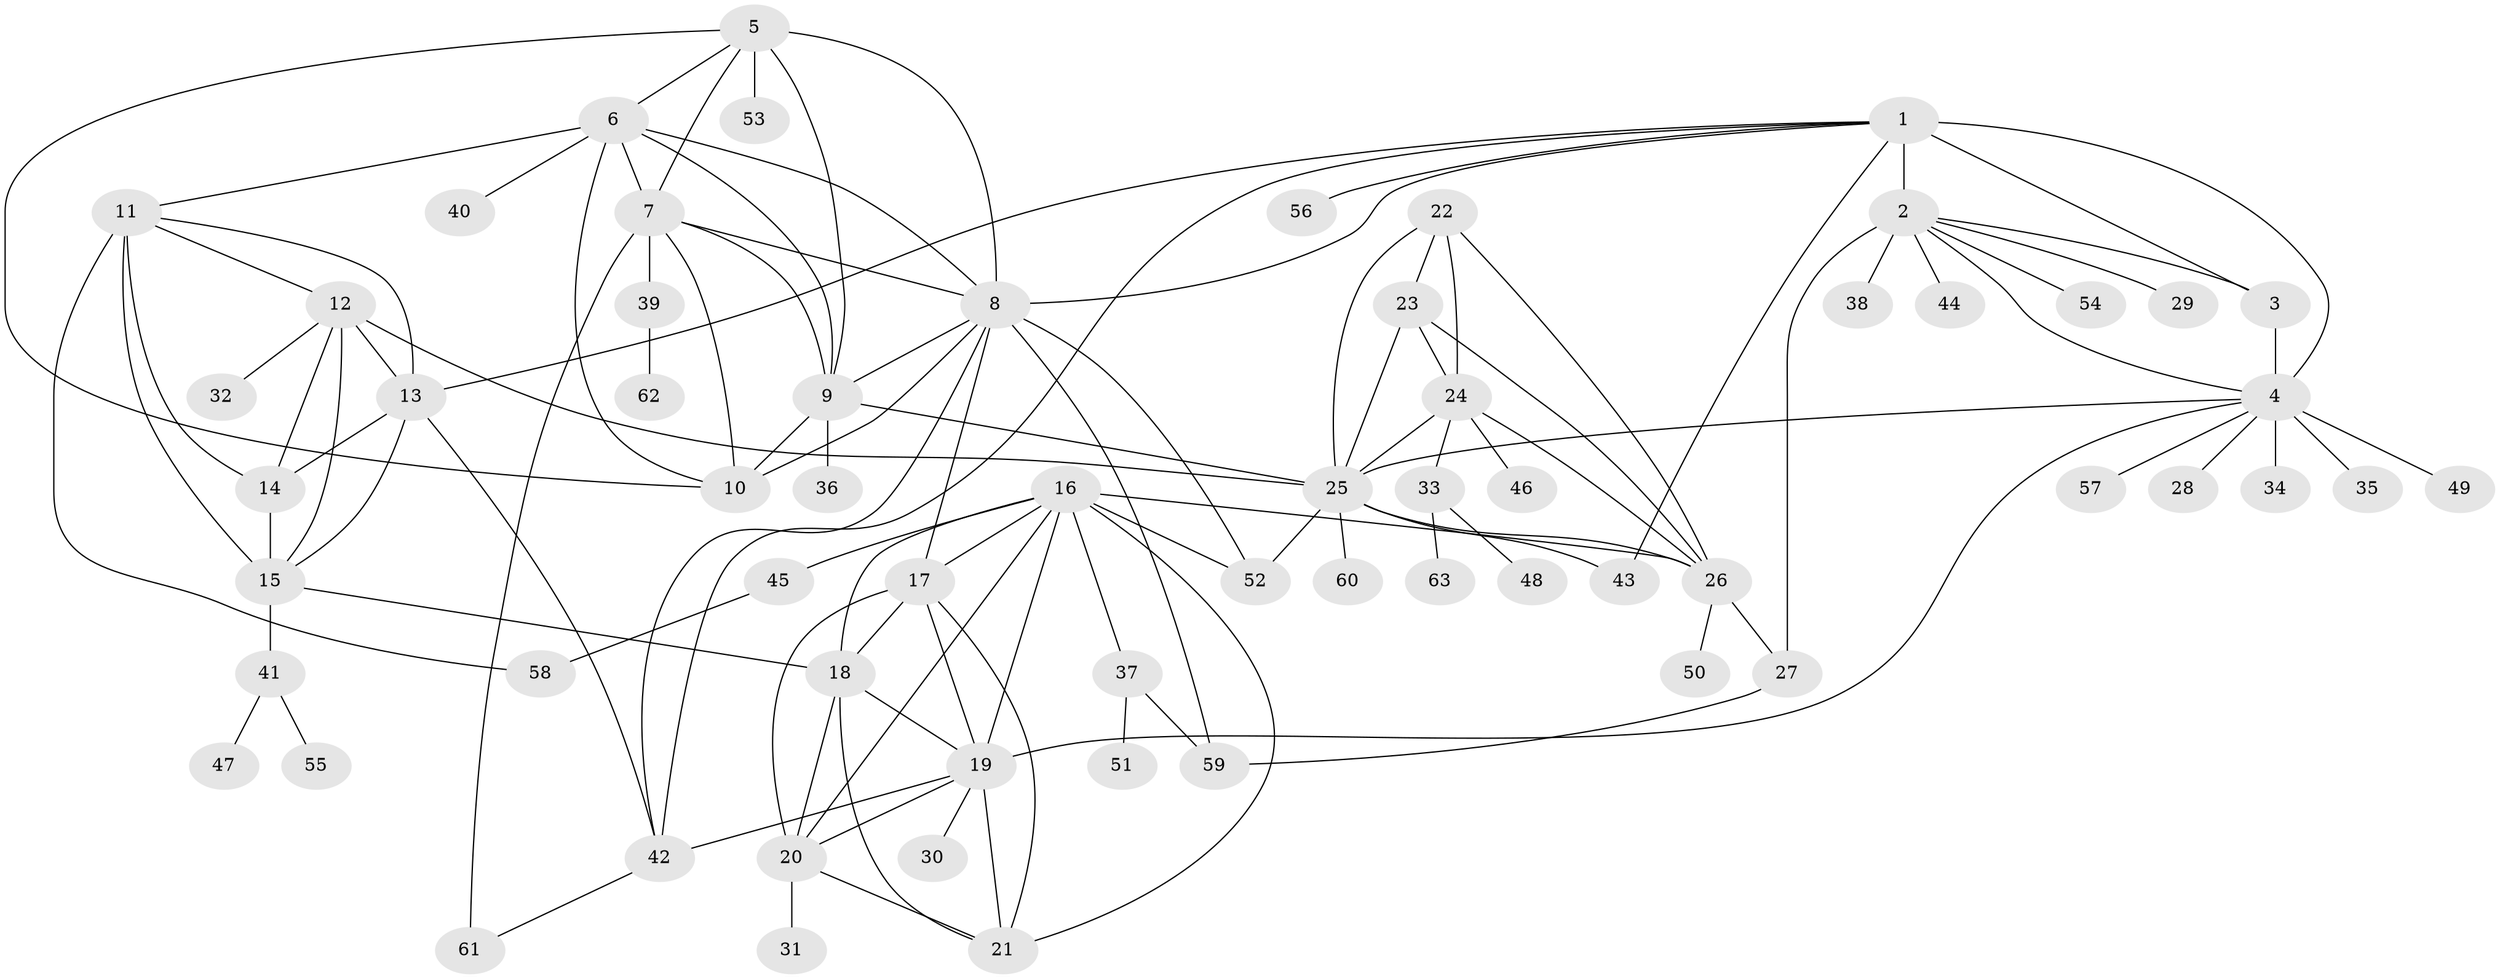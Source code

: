 // original degree distribution, {9: 0.03968253968253968, 5: 0.007936507936507936, 6: 0.06349206349206349, 16: 0.007936507936507936, 7: 0.031746031746031744, 13: 0.015873015873015872, 8: 0.03968253968253968, 10: 0.023809523809523808, 12: 0.007936507936507936, 1: 0.5396825396825397, 2: 0.15079365079365079, 4: 0.023809523809523808, 3: 0.047619047619047616}
// Generated by graph-tools (version 1.1) at 2025/37/03/09/25 02:37:33]
// undirected, 63 vertices, 114 edges
graph export_dot {
graph [start="1"]
  node [color=gray90,style=filled];
  1;
  2;
  3;
  4;
  5;
  6;
  7;
  8;
  9;
  10;
  11;
  12;
  13;
  14;
  15;
  16;
  17;
  18;
  19;
  20;
  21;
  22;
  23;
  24;
  25;
  26;
  27;
  28;
  29;
  30;
  31;
  32;
  33;
  34;
  35;
  36;
  37;
  38;
  39;
  40;
  41;
  42;
  43;
  44;
  45;
  46;
  47;
  48;
  49;
  50;
  51;
  52;
  53;
  54;
  55;
  56;
  57;
  58;
  59;
  60;
  61;
  62;
  63;
  1 -- 2 [weight=3.0];
  1 -- 3 [weight=4.0];
  1 -- 4 [weight=3.0];
  1 -- 8 [weight=1.0];
  1 -- 13 [weight=1.0];
  1 -- 42 [weight=1.0];
  1 -- 43 [weight=1.0];
  1 -- 56 [weight=1.0];
  2 -- 3 [weight=1.0];
  2 -- 4 [weight=1.0];
  2 -- 27 [weight=6.0];
  2 -- 29 [weight=1.0];
  2 -- 38 [weight=1.0];
  2 -- 44 [weight=1.0];
  2 -- 54 [weight=1.0];
  3 -- 4 [weight=1.0];
  4 -- 19 [weight=1.0];
  4 -- 25 [weight=1.0];
  4 -- 28 [weight=1.0];
  4 -- 34 [weight=1.0];
  4 -- 35 [weight=1.0];
  4 -- 49 [weight=1.0];
  4 -- 57 [weight=1.0];
  5 -- 6 [weight=1.0];
  5 -- 7 [weight=1.0];
  5 -- 8 [weight=1.0];
  5 -- 9 [weight=1.0];
  5 -- 10 [weight=1.0];
  5 -- 53 [weight=2.0];
  6 -- 7 [weight=1.0];
  6 -- 8 [weight=1.0];
  6 -- 9 [weight=1.0];
  6 -- 10 [weight=1.0];
  6 -- 11 [weight=1.0];
  6 -- 40 [weight=1.0];
  7 -- 8 [weight=1.0];
  7 -- 9 [weight=1.0];
  7 -- 10 [weight=1.0];
  7 -- 39 [weight=1.0];
  7 -- 61 [weight=2.0];
  8 -- 9 [weight=1.0];
  8 -- 10 [weight=1.0];
  8 -- 17 [weight=1.0];
  8 -- 42 [weight=1.0];
  8 -- 52 [weight=3.0];
  8 -- 59 [weight=1.0];
  9 -- 10 [weight=1.0];
  9 -- 25 [weight=1.0];
  9 -- 36 [weight=2.0];
  11 -- 12 [weight=1.0];
  11 -- 13 [weight=1.0];
  11 -- 14 [weight=1.0];
  11 -- 15 [weight=2.0];
  11 -- 58 [weight=2.0];
  12 -- 13 [weight=1.0];
  12 -- 14 [weight=1.0];
  12 -- 15 [weight=2.0];
  12 -- 25 [weight=1.0];
  12 -- 32 [weight=1.0];
  13 -- 14 [weight=1.0];
  13 -- 15 [weight=2.0];
  13 -- 42 [weight=1.0];
  14 -- 15 [weight=6.0];
  15 -- 18 [weight=1.0];
  15 -- 41 [weight=1.0];
  16 -- 17 [weight=1.0];
  16 -- 18 [weight=1.0];
  16 -- 19 [weight=1.0];
  16 -- 20 [weight=1.0];
  16 -- 21 [weight=1.0];
  16 -- 26 [weight=1.0];
  16 -- 37 [weight=1.0];
  16 -- 45 [weight=1.0];
  16 -- 52 [weight=1.0];
  17 -- 18 [weight=1.0];
  17 -- 19 [weight=1.0];
  17 -- 20 [weight=1.0];
  17 -- 21 [weight=1.0];
  18 -- 19 [weight=1.0];
  18 -- 20 [weight=1.0];
  18 -- 21 [weight=1.0];
  19 -- 20 [weight=1.0];
  19 -- 21 [weight=1.0];
  19 -- 30 [weight=1.0];
  19 -- 42 [weight=1.0];
  20 -- 21 [weight=1.0];
  20 -- 31 [weight=1.0];
  22 -- 23 [weight=1.0];
  22 -- 24 [weight=1.0];
  22 -- 25 [weight=2.0];
  22 -- 26 [weight=1.0];
  23 -- 24 [weight=1.0];
  23 -- 25 [weight=2.0];
  23 -- 26 [weight=1.0];
  24 -- 25 [weight=2.0];
  24 -- 26 [weight=1.0];
  24 -- 33 [weight=1.0];
  24 -- 46 [weight=1.0];
  25 -- 26 [weight=2.0];
  25 -- 43 [weight=1.0];
  25 -- 52 [weight=1.0];
  25 -- 60 [weight=1.0];
  26 -- 27 [weight=2.0];
  26 -- 50 [weight=3.0];
  27 -- 59 [weight=1.0];
  33 -- 48 [weight=1.0];
  33 -- 63 [weight=1.0];
  37 -- 51 [weight=1.0];
  37 -- 59 [weight=2.0];
  39 -- 62 [weight=1.0];
  41 -- 47 [weight=1.0];
  41 -- 55 [weight=1.0];
  42 -- 61 [weight=1.0];
  45 -- 58 [weight=1.0];
}
